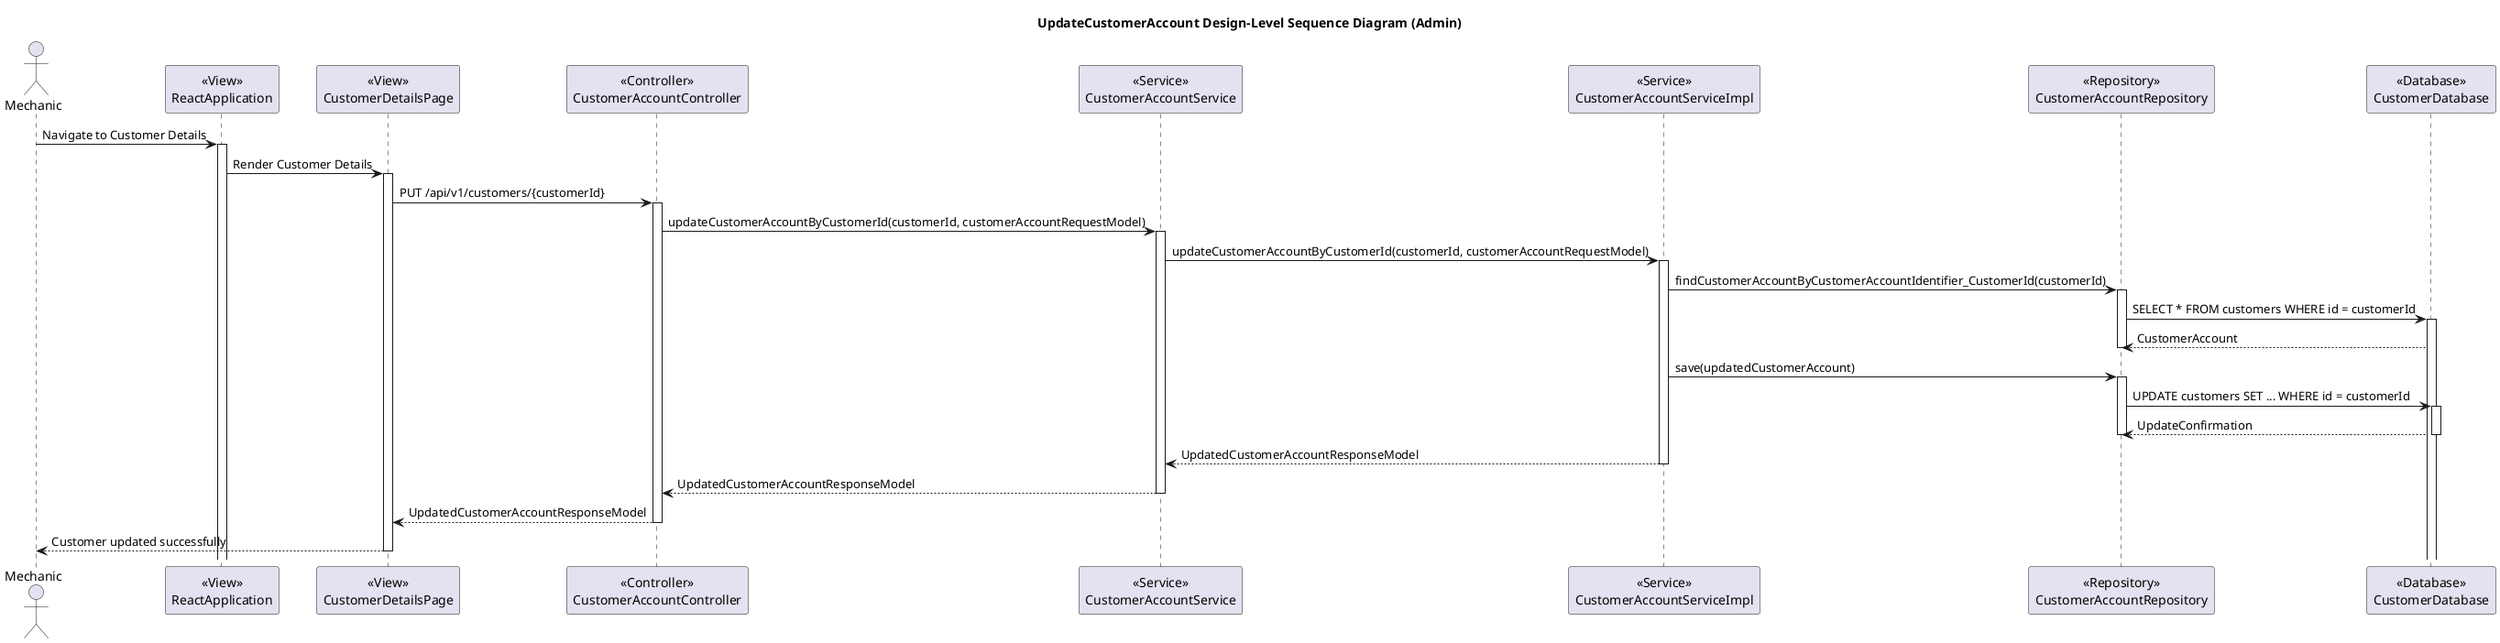 @startuml
title UpdateCustomerAccount Design-Level Sequence Diagram (Admin)

actor Mechanic

participant ReactApplication as "<<View>>\nReactApplication"
participant CustomerDetailsPage as "<<View>>\nCustomerDetailsPage"
participant CustomerAccountController as "<<Controller>>\nCustomerAccountController"
participant CustomerAccountService as "<<Service>>\nCustomerAccountService"
participant CustomerAccountServiceImpl as "<<Service>>\nCustomerAccountServiceImpl"
participant CustomerAccountRepository as "<<Repository>>\nCustomerAccountRepository"
participant CustomerDatabase as "<<Database>>\nCustomerDatabase"

Mechanic -> ReactApplication: Navigate to Customer Details
activate ReactApplication

ReactApplication -> CustomerDetailsPage: Render Customer Details
activate CustomerDetailsPage

CustomerDetailsPage -> CustomerAccountController: PUT /api/v1/customers/{customerId}
activate CustomerAccountController

CustomerAccountController -> CustomerAccountService: updateCustomerAccountByCustomerId(customerId, customerAccountRequestModel)
activate CustomerAccountService

CustomerAccountService -> CustomerAccountServiceImpl: updateCustomerAccountByCustomerId(customerId, customerAccountRequestModel)
activate CustomerAccountServiceImpl

CustomerAccountServiceImpl -> CustomerAccountRepository: findCustomerAccountByCustomerAccountIdentifier_CustomerId(customerId)
activate CustomerAccountRepository

CustomerAccountRepository -> CustomerDatabase: SELECT * FROM customers WHERE id = customerId
activate CustomerDatabase

CustomerDatabase --> CustomerAccountRepository: CustomerAccount

deactivate CustomerAccountRepository

CustomerAccountServiceImpl -> CustomerAccountRepository: save(updatedCustomerAccount)
activate CustomerAccountRepository

CustomerAccountRepository -> CustomerDatabase: UPDATE customers SET ... WHERE id = customerId
activate CustomerDatabase

CustomerDatabase --> CustomerAccountRepository: UpdateConfirmation

deactivate CustomerAccountRepository
deactivate CustomerDatabase

CustomerAccountServiceImpl --> CustomerAccountService: UpdatedCustomerAccountResponseModel
deactivate CustomerAccountServiceImpl

CustomerAccountService --> CustomerAccountController: UpdatedCustomerAccountResponseModel
deactivate CustomerAccountService

CustomerAccountController --> CustomerDetailsPage: UpdatedCustomerAccountResponseModel
deactivate CustomerAccountController

CustomerDetailsPage --> Mechanic: Customer updated successfully
deactivate CustomerDetailsPage

@enduml
